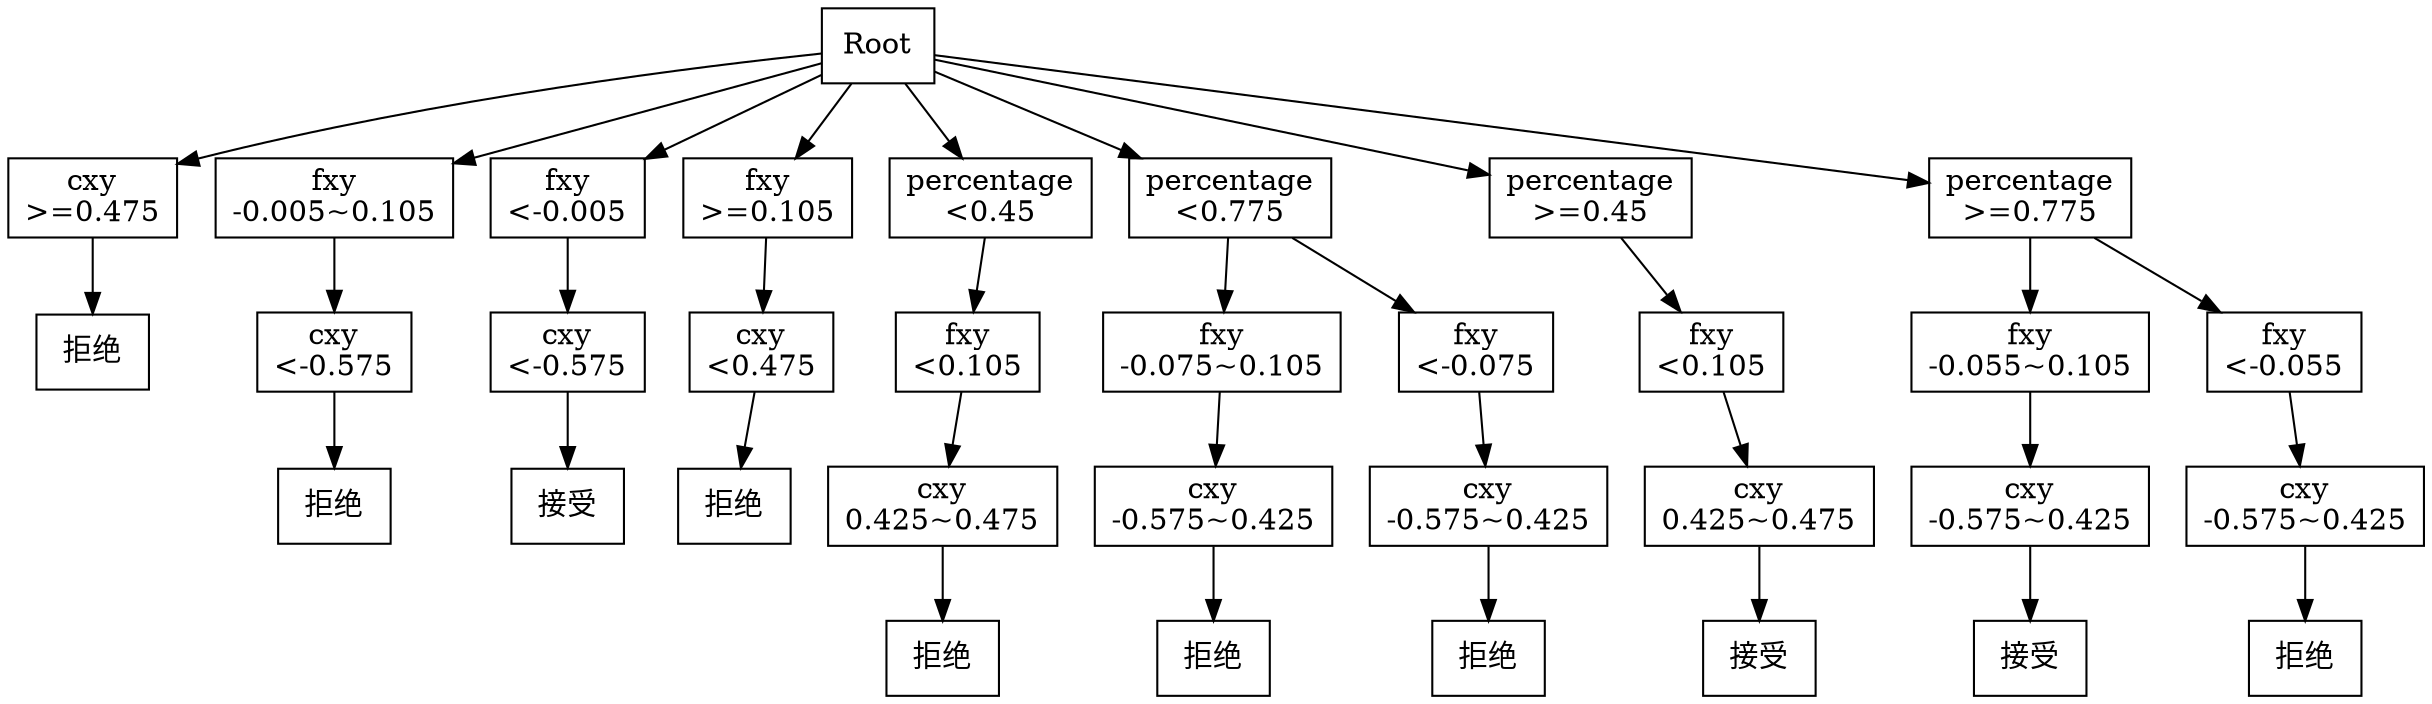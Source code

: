 digraph {
	Root [label=Root shape=box]
	"Rootcxy
>=0.475" [label="cxy
>=0.475" shape=box]
	Root -> "Rootcxy
>=0.475"
	f2ab5ca6223d595dae4af8d4b9f20ccd3d93dfda7d1653b9fc4ec252a1b5c36a [label="拒绝" shape=box]
	"Rootcxy
>=0.475" -> f2ab5ca6223d595dae4af8d4b9f20ccd3d93dfda7d1653b9fc4ec252a1b5c36a
	"Rootfxy
-0.005~0.105" [label="fxy
-0.005~0.105" shape=box]
	Root -> "Rootfxy
-0.005~0.105"
	"Rootfxy
-0.005~0.105cxy
<-0.575" [label="cxy
<-0.575" shape=box]
	"Rootfxy
-0.005~0.105" -> "Rootfxy
-0.005~0.105cxy
<-0.575"
	feb72dcc03d6950ba0b793c62761fa2871968f963044d36b4ab233b0d0f76515 [label="拒绝" shape=box]
	"Rootfxy
-0.005~0.105cxy
<-0.575" -> feb72dcc03d6950ba0b793c62761fa2871968f963044d36b4ab233b0d0f76515
	"Rootfxy
<-0.005" [label="fxy
<-0.005" shape=box]
	Root -> "Rootfxy
<-0.005"
	"Rootfxy
<-0.005cxy
<-0.575" [label="cxy
<-0.575" shape=box]
	"Rootfxy
<-0.005" -> "Rootfxy
<-0.005cxy
<-0.575"
	c82bfad86bc99a5c9500b978e53372b85643948cec3126044e60805faecaa539 [label="接受" shape=box]
	"Rootfxy
<-0.005cxy
<-0.575" -> c82bfad86bc99a5c9500b978e53372b85643948cec3126044e60805faecaa539
	"Rootfxy
>=0.105" [label="fxy
>=0.105" shape=box]
	Root -> "Rootfxy
>=0.105"
	"Rootfxy
>=0.105cxy
<0.475" [label="cxy
<0.475" shape=box]
	"Rootfxy
>=0.105" -> "Rootfxy
>=0.105cxy
<0.475"
	"559ae7c635deb419047b1f6568883280ee3f361fb0ad3f673d88677d7a71eb06" [label="拒绝" shape=box]
	"Rootfxy
>=0.105cxy
<0.475" -> "559ae7c635deb419047b1f6568883280ee3f361fb0ad3f673d88677d7a71eb06"
	"Rootpercentage
<0.45" [label="percentage
<0.45" shape=box]
	Root -> "Rootpercentage
<0.45"
	"Rootpercentage
<0.45fxy
<0.105" [label="fxy
<0.105" shape=box]
	"Rootpercentage
<0.45" -> "Rootpercentage
<0.45fxy
<0.105"
	"Rootpercentage
<0.45fxy
<0.105cxy
0.425~0.475" [label="cxy
0.425~0.475" shape=box]
	"Rootpercentage
<0.45fxy
<0.105" -> "Rootpercentage
<0.45fxy
<0.105cxy
0.425~0.475"
	acb6e9d2d57e6eeb0db521520dfd7d0dfa180473bf5d59cc9bf77bf3333168c2 [label="拒绝" shape=box]
	"Rootpercentage
<0.45fxy
<0.105cxy
0.425~0.475" -> acb6e9d2d57e6eeb0db521520dfd7d0dfa180473bf5d59cc9bf77bf3333168c2
	"Rootpercentage
<0.775" [label="percentage
<0.775" shape=box]
	Root -> "Rootpercentage
<0.775"
	"Rootpercentage
<0.775fxy
-0.075~0.105" [label="fxy
-0.075~0.105" shape=box]
	"Rootpercentage
<0.775" -> "Rootpercentage
<0.775fxy
-0.075~0.105"
	"Rootpercentage
<0.775fxy
-0.075~0.105cxy
-0.575~0.425" [label="cxy
-0.575~0.425" shape=box]
	"Rootpercentage
<0.775fxy
-0.075~0.105" -> "Rootpercentage
<0.775fxy
-0.075~0.105cxy
-0.575~0.425"
	"233842c0c5186caee640a619a1245dfc15ad3541e26d9020016d3839f82ff2d8" [label="拒绝" shape=box]
	"Rootpercentage
<0.775fxy
-0.075~0.105cxy
-0.575~0.425" -> "233842c0c5186caee640a619a1245dfc15ad3541e26d9020016d3839f82ff2d8"
	"Rootpercentage
<0.775fxy
<-0.075" [label="fxy
<-0.075" shape=box]
	"Rootpercentage
<0.775" -> "Rootpercentage
<0.775fxy
<-0.075"
	"Rootpercentage
<0.775fxy
<-0.075cxy
-0.575~0.425" [label="cxy
-0.575~0.425" shape=box]
	"Rootpercentage
<0.775fxy
<-0.075" -> "Rootpercentage
<0.775fxy
<-0.075cxy
-0.575~0.425"
	e9716763debf72b1a2c83c4e0481362e4e8d1092906fe04b2c27fb8d137a5a7b [label="拒绝" shape=box]
	"Rootpercentage
<0.775fxy
<-0.075cxy
-0.575~0.425" -> e9716763debf72b1a2c83c4e0481362e4e8d1092906fe04b2c27fb8d137a5a7b
	"Rootpercentage
>=0.45" [label="percentage
>=0.45" shape=box]
	Root -> "Rootpercentage
>=0.45"
	"Rootpercentage
>=0.45fxy
<0.105" [label="fxy
<0.105" shape=box]
	"Rootpercentage
>=0.45" -> "Rootpercentage
>=0.45fxy
<0.105"
	"Rootpercentage
>=0.45fxy
<0.105cxy
0.425~0.475" [label="cxy
0.425~0.475" shape=box]
	"Rootpercentage
>=0.45fxy
<0.105" -> "Rootpercentage
>=0.45fxy
<0.105cxy
0.425~0.475"
	"10276c7f5eb866b63be1eda30c6b10c28283ac46c2726c7909400a55f469f057" [label="接受" shape=box]
	"Rootpercentage
>=0.45fxy
<0.105cxy
0.425~0.475" -> "10276c7f5eb866b63be1eda30c6b10c28283ac46c2726c7909400a55f469f057"
	"Rootpercentage
>=0.775" [label="percentage
>=0.775" shape=box]
	Root -> "Rootpercentage
>=0.775"
	"Rootpercentage
>=0.775fxy
-0.055~0.105" [label="fxy
-0.055~0.105" shape=box]
	"Rootpercentage
>=0.775" -> "Rootpercentage
>=0.775fxy
-0.055~0.105"
	"Rootpercentage
>=0.775fxy
-0.055~0.105cxy
-0.575~0.425" [label="cxy
-0.575~0.425" shape=box]
	"Rootpercentage
>=0.775fxy
-0.055~0.105" -> "Rootpercentage
>=0.775fxy
-0.055~0.105cxy
-0.575~0.425"
	"96defac4f077a0c38e807510e241ff79a0a35ab9cd90b797fb46fb5f83769ec1" [label="接受" shape=box]
	"Rootpercentage
>=0.775fxy
-0.055~0.105cxy
-0.575~0.425" -> "96defac4f077a0c38e807510e241ff79a0a35ab9cd90b797fb46fb5f83769ec1"
	"Rootpercentage
>=0.775fxy
<-0.055" [label="fxy
<-0.055" shape=box]
	"Rootpercentage
>=0.775" -> "Rootpercentage
>=0.775fxy
<-0.055"
	"Rootpercentage
>=0.775fxy
<-0.055cxy
-0.575~0.425" [label="cxy
-0.575~0.425" shape=box]
	"Rootpercentage
>=0.775fxy
<-0.055" -> "Rootpercentage
>=0.775fxy
<-0.055cxy
-0.575~0.425"
	"68637ffc05f00e8b149f531699ac6442b096ee166092720a3d1ece3c41463b7f" [label="拒绝" shape=box]
	"Rootpercentage
>=0.775fxy
<-0.055cxy
-0.575~0.425" -> "68637ffc05f00e8b149f531699ac6442b096ee166092720a3d1ece3c41463b7f"
}
